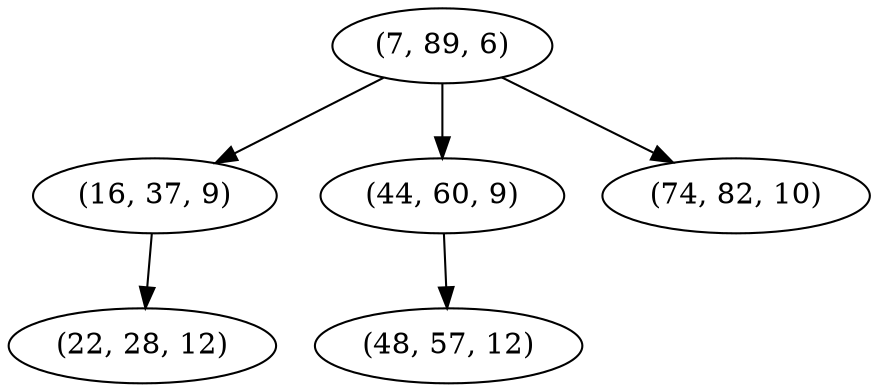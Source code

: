 digraph tree {
    "(7, 89, 6)";
    "(16, 37, 9)";
    "(22, 28, 12)";
    "(44, 60, 9)";
    "(48, 57, 12)";
    "(74, 82, 10)";
    "(7, 89, 6)" -> "(16, 37, 9)";
    "(7, 89, 6)" -> "(44, 60, 9)";
    "(7, 89, 6)" -> "(74, 82, 10)";
    "(16, 37, 9)" -> "(22, 28, 12)";
    "(44, 60, 9)" -> "(48, 57, 12)";
}
